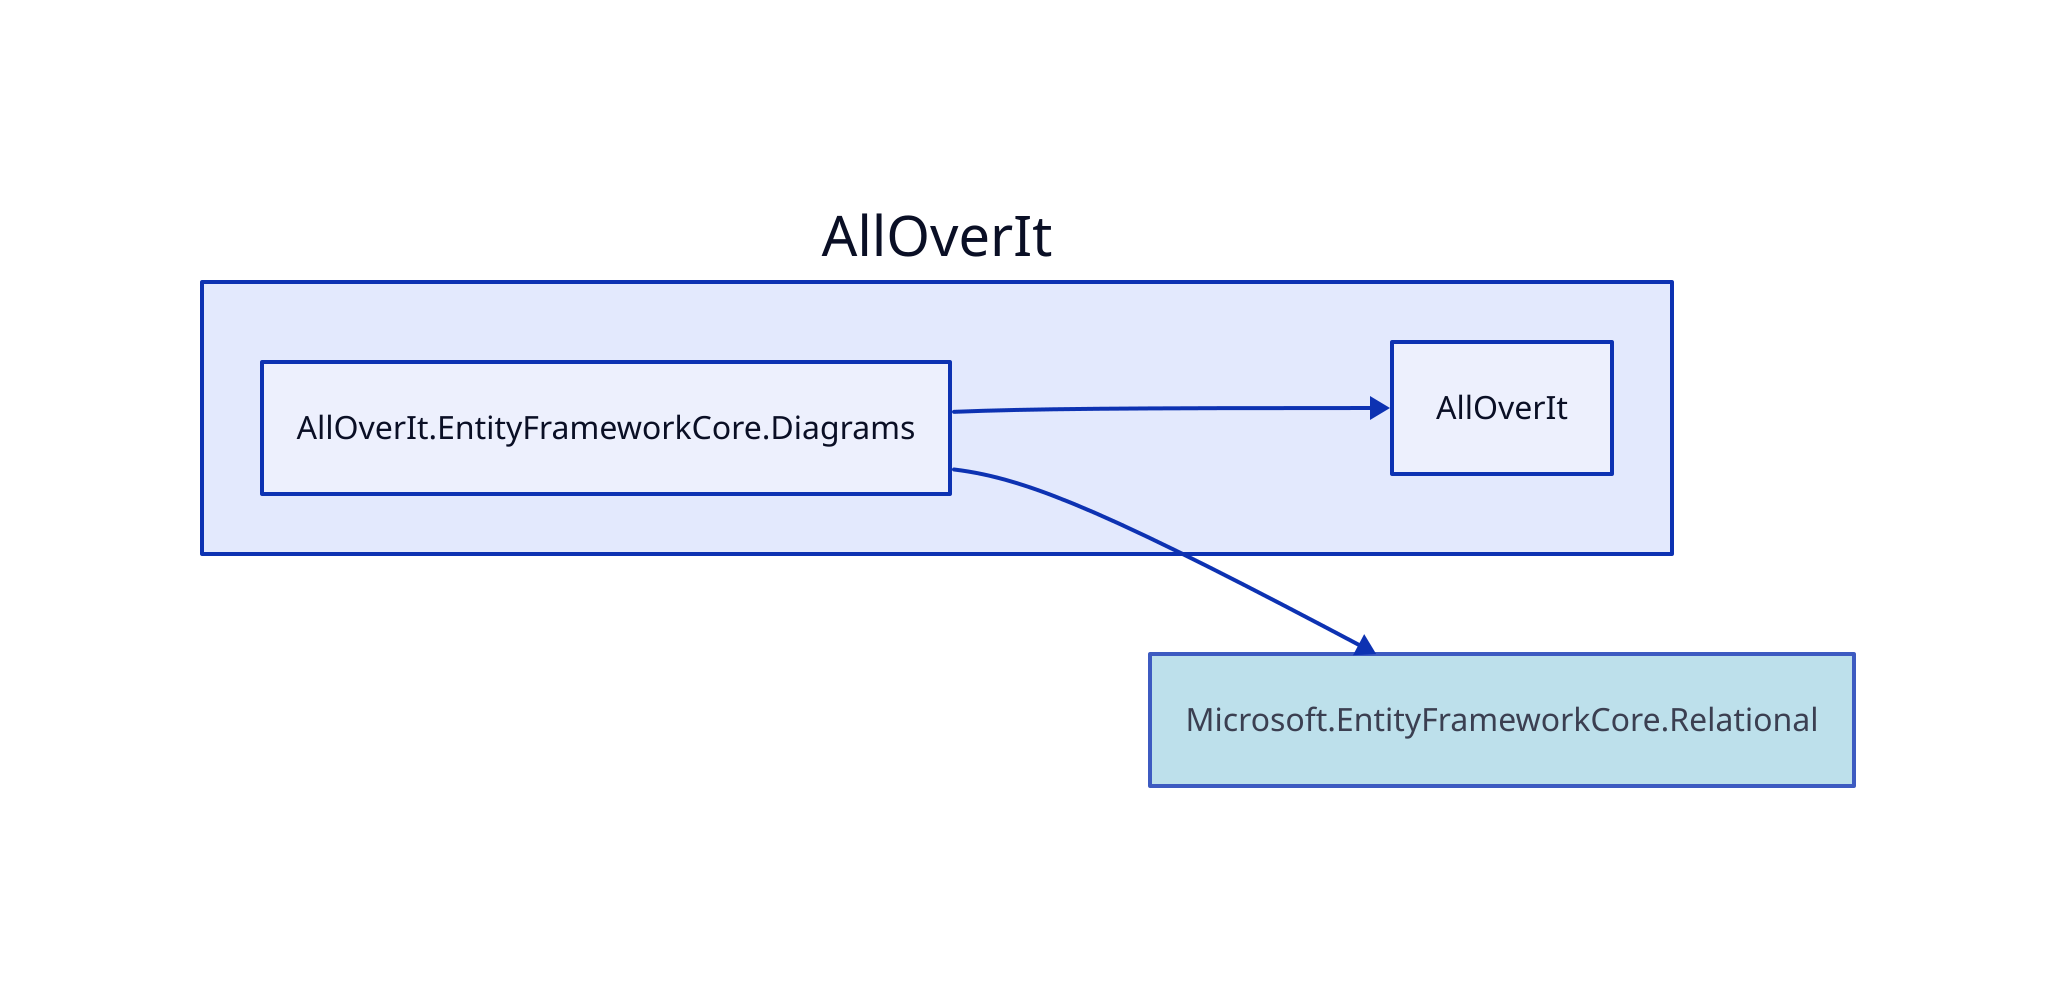 direction: right

aoi: AllOverIt
aoi.alloverit-entityframeworkcore-diagrams: AllOverIt.EntityFrameworkCore.Diagrams
aoi.alloverit: AllOverIt
microsoft-entityframeworkcore-relational: Microsoft.EntityFrameworkCore.Relational
microsoft-entityframeworkcore-relational.style.fill: lightblue
microsoft-entityframeworkcore-relational.style.opacity: 0.8

aoi.alloverit <- aoi.alloverit-entityframeworkcore-diagrams
microsoft-entityframeworkcore-relational <- aoi.alloverit-entityframeworkcore-diagrams
